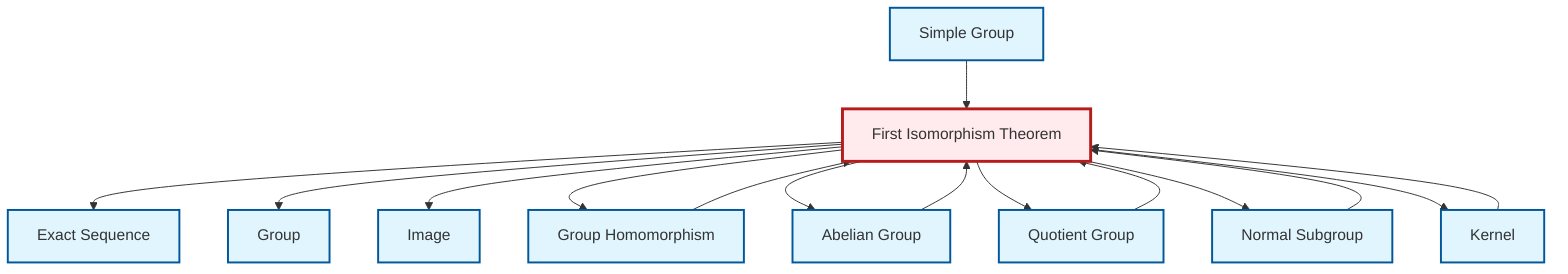 graph TD
    classDef definition fill:#e1f5fe,stroke:#01579b,stroke-width:2px
    classDef theorem fill:#f3e5f5,stroke:#4a148c,stroke-width:2px
    classDef axiom fill:#fff3e0,stroke:#e65100,stroke-width:2px
    classDef example fill:#e8f5e9,stroke:#1b5e20,stroke-width:2px
    classDef current fill:#ffebee,stroke:#b71c1c,stroke-width:3px
    thm-first-isomorphism["First Isomorphism Theorem"]:::theorem
    def-homomorphism["Group Homomorphism"]:::definition
    def-normal-subgroup["Normal Subgroup"]:::definition
    def-abelian-group["Abelian Group"]:::definition
    def-simple-group["Simple Group"]:::definition
    def-kernel["Kernel"]:::definition
    def-quotient-group["Quotient Group"]:::definition
    def-image["Image"]:::definition
    def-exact-sequence["Exact Sequence"]:::definition
    def-group["Group"]:::definition
    thm-first-isomorphism --> def-exact-sequence
    def-homomorphism --> thm-first-isomorphism
    thm-first-isomorphism --> def-group
    thm-first-isomorphism --> def-image
    thm-first-isomorphism --> def-homomorphism
    thm-first-isomorphism --> def-abelian-group
    def-normal-subgroup --> thm-first-isomorphism
    thm-first-isomorphism --> def-quotient-group
    def-abelian-group --> thm-first-isomorphism
    thm-first-isomorphism --> def-normal-subgroup
    def-kernel --> thm-first-isomorphism
    def-quotient-group --> thm-first-isomorphism
    def-simple-group --> thm-first-isomorphism
    thm-first-isomorphism --> def-kernel
    class thm-first-isomorphism current